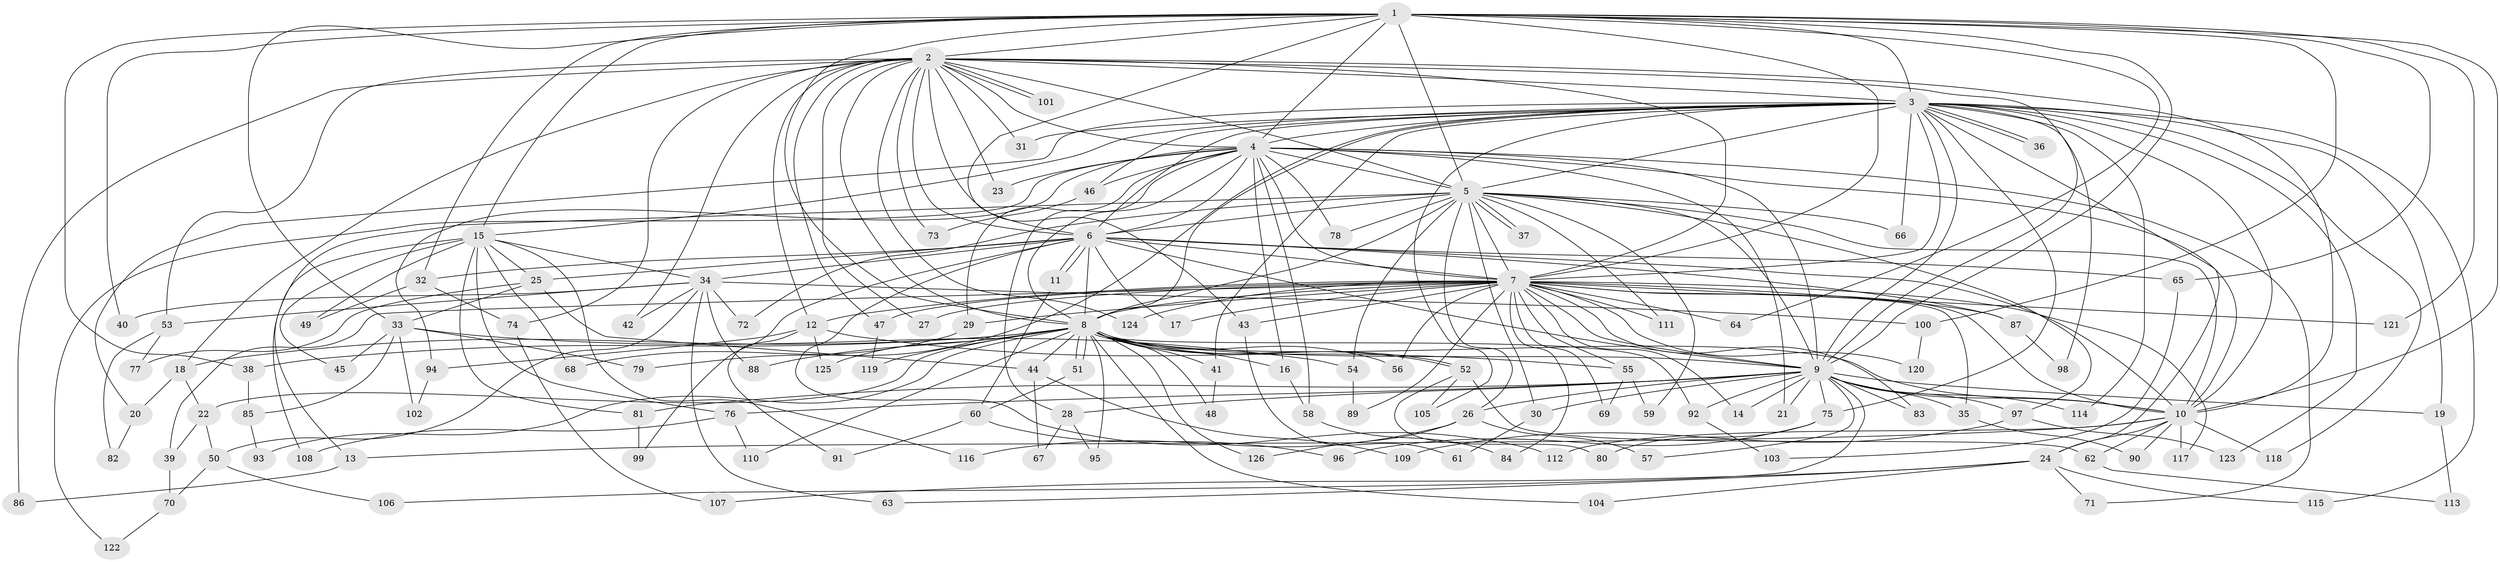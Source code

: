 // Generated by graph-tools (version 1.1) at 2025/49/03/09/25 03:49:29]
// undirected, 126 vertices, 277 edges
graph export_dot {
graph [start="1"]
  node [color=gray90,style=filled];
  1;
  2;
  3;
  4;
  5;
  6;
  7;
  8;
  9;
  10;
  11;
  12;
  13;
  14;
  15;
  16;
  17;
  18;
  19;
  20;
  21;
  22;
  23;
  24;
  25;
  26;
  27;
  28;
  29;
  30;
  31;
  32;
  33;
  34;
  35;
  36;
  37;
  38;
  39;
  40;
  41;
  42;
  43;
  44;
  45;
  46;
  47;
  48;
  49;
  50;
  51;
  52;
  53;
  54;
  55;
  56;
  57;
  58;
  59;
  60;
  61;
  62;
  63;
  64;
  65;
  66;
  67;
  68;
  69;
  70;
  71;
  72;
  73;
  74;
  75;
  76;
  77;
  78;
  79;
  80;
  81;
  82;
  83;
  84;
  85;
  86;
  87;
  88;
  89;
  90;
  91;
  92;
  93;
  94;
  95;
  96;
  97;
  98;
  99;
  100;
  101;
  102;
  103;
  104;
  105;
  106;
  107;
  108;
  109;
  110;
  111;
  112;
  113;
  114;
  115;
  116;
  117;
  118;
  119;
  120;
  121;
  122;
  123;
  124;
  125;
  126;
  1 -- 2;
  1 -- 3;
  1 -- 4;
  1 -- 5;
  1 -- 6;
  1 -- 7;
  1 -- 8;
  1 -- 9;
  1 -- 10;
  1 -- 15;
  1 -- 32;
  1 -- 33;
  1 -- 38;
  1 -- 40;
  1 -- 64;
  1 -- 65;
  1 -- 100;
  1 -- 121;
  2 -- 3;
  2 -- 4;
  2 -- 5;
  2 -- 6;
  2 -- 7;
  2 -- 8;
  2 -- 9;
  2 -- 10;
  2 -- 12;
  2 -- 18;
  2 -- 23;
  2 -- 27;
  2 -- 31;
  2 -- 42;
  2 -- 43;
  2 -- 47;
  2 -- 53;
  2 -- 73;
  2 -- 74;
  2 -- 86;
  2 -- 101;
  2 -- 101;
  2 -- 124;
  3 -- 4;
  3 -- 5;
  3 -- 6;
  3 -- 7;
  3 -- 8;
  3 -- 9;
  3 -- 10;
  3 -- 15;
  3 -- 19;
  3 -- 20;
  3 -- 24;
  3 -- 31;
  3 -- 36;
  3 -- 36;
  3 -- 41;
  3 -- 46;
  3 -- 66;
  3 -- 75;
  3 -- 79;
  3 -- 98;
  3 -- 105;
  3 -- 114;
  3 -- 115;
  3 -- 118;
  3 -- 123;
  4 -- 5;
  4 -- 6;
  4 -- 7;
  4 -- 8;
  4 -- 9;
  4 -- 10;
  4 -- 16;
  4 -- 21;
  4 -- 23;
  4 -- 28;
  4 -- 29;
  4 -- 46;
  4 -- 58;
  4 -- 71;
  4 -- 78;
  4 -- 94;
  4 -- 122;
  5 -- 6;
  5 -- 7;
  5 -- 8;
  5 -- 9;
  5 -- 10;
  5 -- 13;
  5 -- 26;
  5 -- 30;
  5 -- 37;
  5 -- 37;
  5 -- 54;
  5 -- 59;
  5 -- 66;
  5 -- 72;
  5 -- 78;
  5 -- 97;
  5 -- 111;
  6 -- 7;
  6 -- 8;
  6 -- 9;
  6 -- 10;
  6 -- 11;
  6 -- 11;
  6 -- 17;
  6 -- 25;
  6 -- 32;
  6 -- 34;
  6 -- 65;
  6 -- 87;
  6 -- 99;
  6 -- 112;
  7 -- 8;
  7 -- 9;
  7 -- 10;
  7 -- 12;
  7 -- 14;
  7 -- 17;
  7 -- 27;
  7 -- 29;
  7 -- 35;
  7 -- 39;
  7 -- 43;
  7 -- 47;
  7 -- 55;
  7 -- 56;
  7 -- 64;
  7 -- 69;
  7 -- 83;
  7 -- 84;
  7 -- 87;
  7 -- 89;
  7 -- 111;
  7 -- 117;
  7 -- 120;
  7 -- 121;
  7 -- 124;
  8 -- 9;
  8 -- 10;
  8 -- 16;
  8 -- 18;
  8 -- 22;
  8 -- 38;
  8 -- 41;
  8 -- 44;
  8 -- 48;
  8 -- 51;
  8 -- 51;
  8 -- 52;
  8 -- 52;
  8 -- 56;
  8 -- 88;
  8 -- 92;
  8 -- 93;
  8 -- 95;
  8 -- 104;
  8 -- 110;
  8 -- 119;
  8 -- 125;
  8 -- 126;
  9 -- 10;
  9 -- 14;
  9 -- 19;
  9 -- 21;
  9 -- 26;
  9 -- 28;
  9 -- 30;
  9 -- 35;
  9 -- 57;
  9 -- 75;
  9 -- 76;
  9 -- 81;
  9 -- 83;
  9 -- 92;
  9 -- 97;
  9 -- 106;
  9 -- 114;
  10 -- 13;
  10 -- 24;
  10 -- 62;
  10 -- 90;
  10 -- 112;
  10 -- 117;
  10 -- 118;
  11 -- 60;
  12 -- 55;
  12 -- 91;
  12 -- 94;
  12 -- 125;
  13 -- 86;
  15 -- 25;
  15 -- 34;
  15 -- 45;
  15 -- 49;
  15 -- 68;
  15 -- 76;
  15 -- 81;
  15 -- 108;
  15 -- 116;
  16 -- 58;
  18 -- 20;
  18 -- 22;
  19 -- 113;
  20 -- 82;
  22 -- 39;
  22 -- 50;
  24 -- 63;
  24 -- 71;
  24 -- 104;
  24 -- 107;
  24 -- 115;
  25 -- 33;
  25 -- 44;
  25 -- 77;
  26 -- 57;
  26 -- 116;
  26 -- 126;
  28 -- 67;
  28 -- 95;
  29 -- 68;
  30 -- 61;
  32 -- 49;
  32 -- 74;
  33 -- 45;
  33 -- 54;
  33 -- 79;
  33 -- 85;
  33 -- 102;
  34 -- 40;
  34 -- 42;
  34 -- 50;
  34 -- 53;
  34 -- 63;
  34 -- 72;
  34 -- 88;
  34 -- 100;
  35 -- 90;
  38 -- 85;
  39 -- 70;
  41 -- 48;
  43 -- 61;
  44 -- 67;
  44 -- 109;
  46 -- 73;
  47 -- 119;
  50 -- 70;
  50 -- 106;
  51 -- 60;
  52 -- 62;
  52 -- 80;
  52 -- 105;
  53 -- 77;
  53 -- 82;
  54 -- 89;
  55 -- 59;
  55 -- 69;
  58 -- 84;
  60 -- 91;
  60 -- 96;
  62 -- 113;
  65 -- 103;
  70 -- 122;
  74 -- 107;
  75 -- 80;
  75 -- 96;
  76 -- 108;
  76 -- 110;
  81 -- 99;
  85 -- 93;
  87 -- 98;
  92 -- 103;
  94 -- 102;
  97 -- 109;
  97 -- 123;
  100 -- 120;
}
